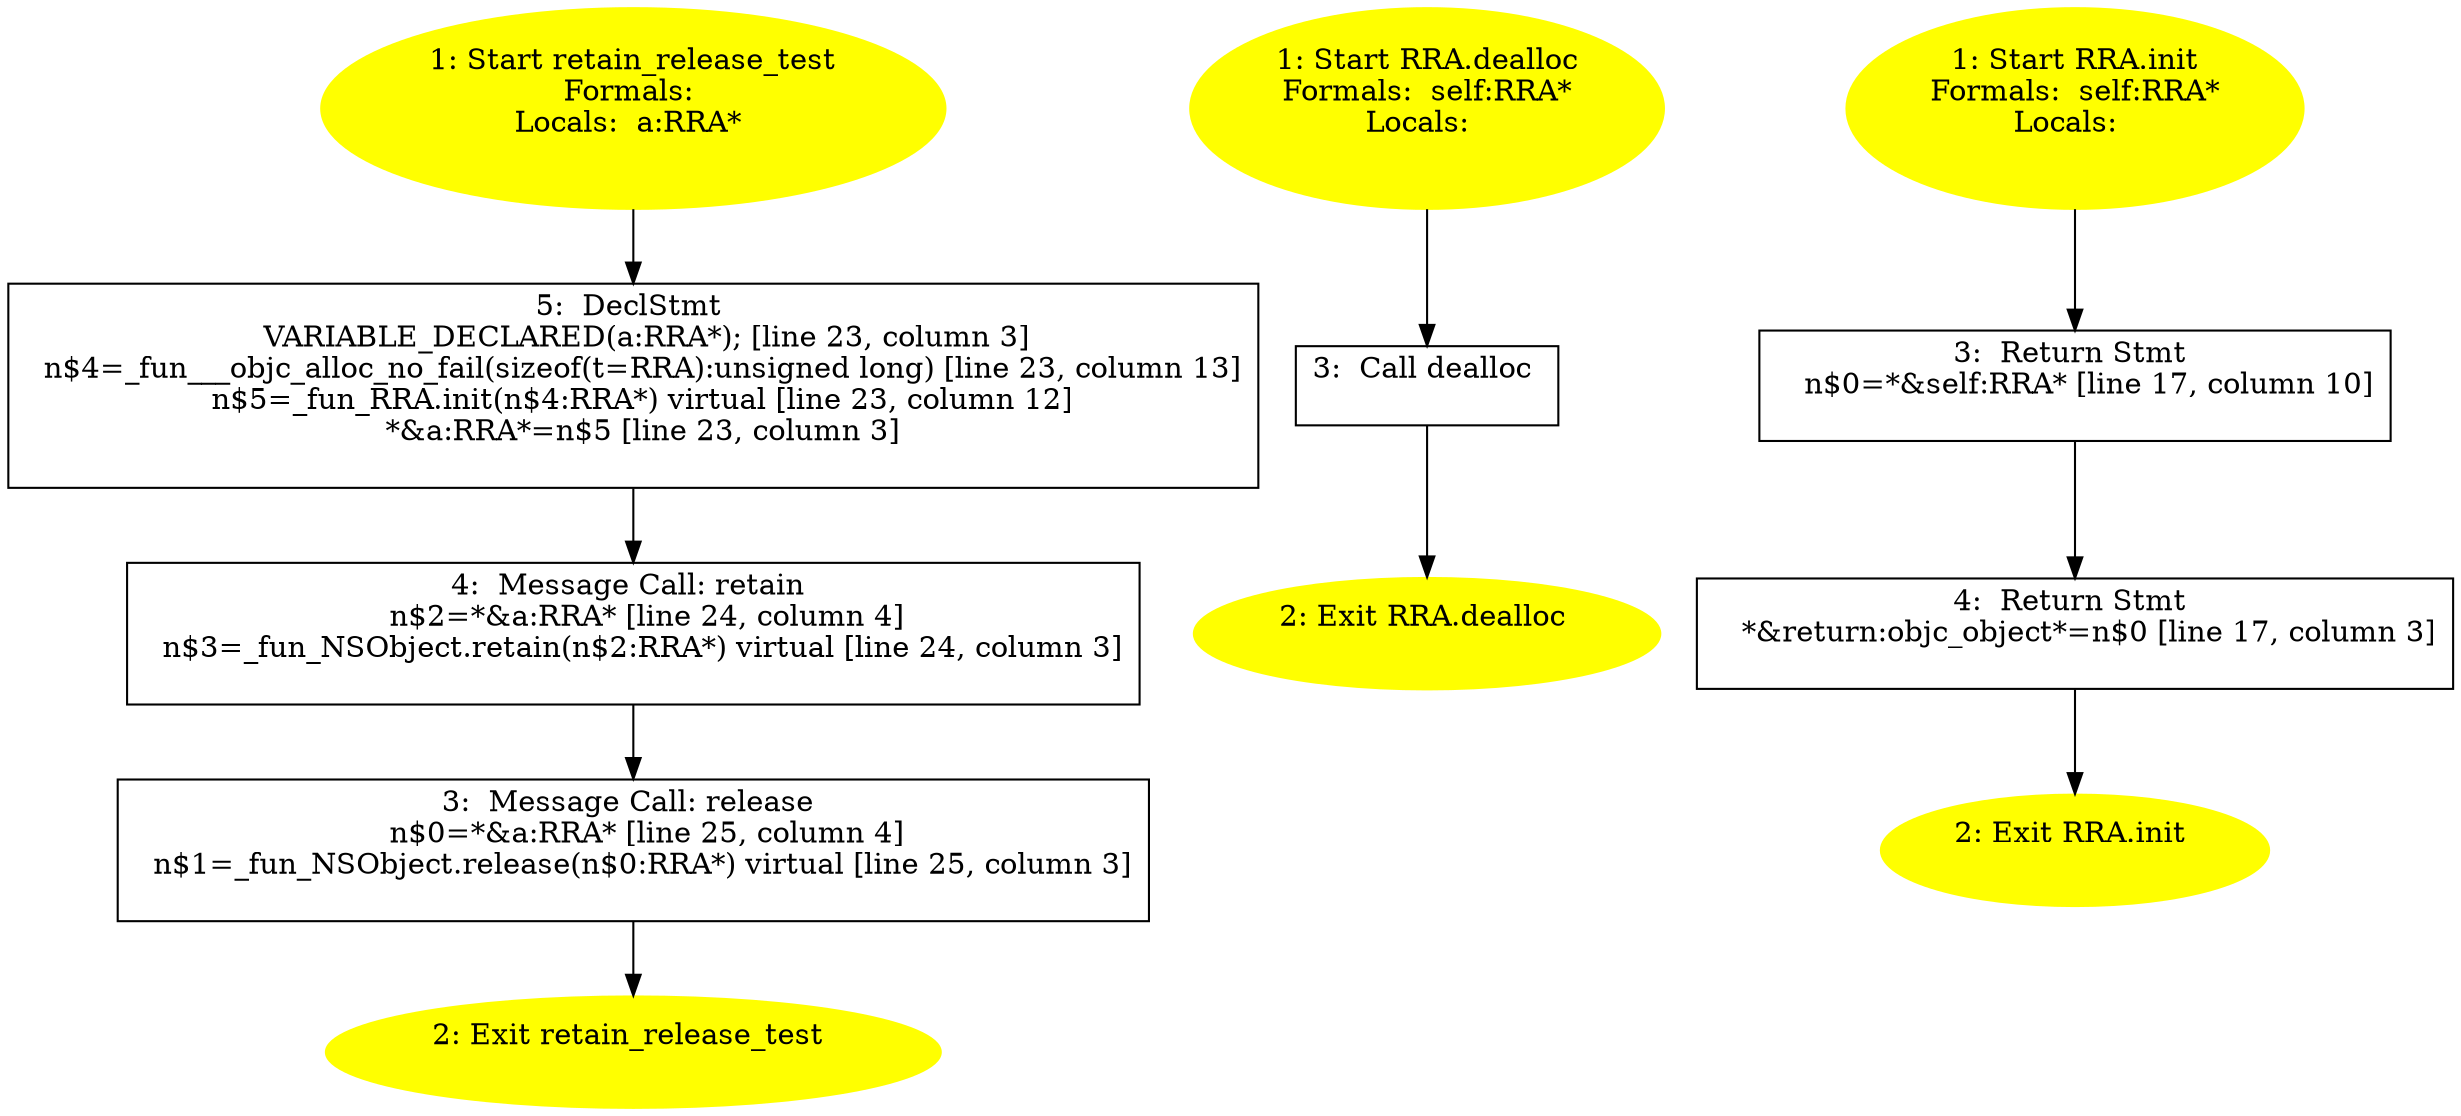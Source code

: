 /* @generated */
digraph cfg {
"retain_release_test.65a9467f2c991ef519f3b0d97687f937_1" [label="1: Start retain_release_test\nFormals: \nLocals:  a:RRA* \n  " color=yellow style=filled]
	

	 "retain_release_test.65a9467f2c991ef519f3b0d97687f937_1" -> "retain_release_test.65a9467f2c991ef519f3b0d97687f937_5" ;
"retain_release_test.65a9467f2c991ef519f3b0d97687f937_2" [label="2: Exit retain_release_test \n  " color=yellow style=filled]
	

"retain_release_test.65a9467f2c991ef519f3b0d97687f937_3" [label="3:  Message Call: release \n   n$0=*&a:RRA* [line 25, column 4]\n  n$1=_fun_NSObject.release(n$0:RRA*) virtual [line 25, column 3]\n " shape="box"]
	

	 "retain_release_test.65a9467f2c991ef519f3b0d97687f937_3" -> "retain_release_test.65a9467f2c991ef519f3b0d97687f937_2" ;
"retain_release_test.65a9467f2c991ef519f3b0d97687f937_4" [label="4:  Message Call: retain \n   n$2=*&a:RRA* [line 24, column 4]\n  n$3=_fun_NSObject.retain(n$2:RRA*) virtual [line 24, column 3]\n " shape="box"]
	

	 "retain_release_test.65a9467f2c991ef519f3b0d97687f937_4" -> "retain_release_test.65a9467f2c991ef519f3b0d97687f937_3" ;
"retain_release_test.65a9467f2c991ef519f3b0d97687f937_5" [label="5:  DeclStmt \n   VARIABLE_DECLARED(a:RRA*); [line 23, column 3]\n  n$4=_fun___objc_alloc_no_fail(sizeof(t=RRA):unsigned long) [line 23, column 13]\n  n$5=_fun_RRA.init(n$4:RRA*) virtual [line 23, column 12]\n  *&a:RRA*=n$5 [line 23, column 3]\n " shape="box"]
	

	 "retain_release_test.65a9467f2c991ef519f3b0d97687f937_5" -> "retain_release_test.65a9467f2c991ef519f3b0d97687f937_4" ;
"dealloc#RRA#instance.6190142b5c653a968806a98372f1f984_1" [label="1: Start RRA.dealloc\nFormals:  self:RRA*\nLocals:  \n  " color=yellow style=filled]
	

	 "dealloc#RRA#instance.6190142b5c653a968806a98372f1f984_1" -> "dealloc#RRA#instance.6190142b5c653a968806a98372f1f984_3" ;
"dealloc#RRA#instance.6190142b5c653a968806a98372f1f984_2" [label="2: Exit RRA.dealloc \n  " color=yellow style=filled]
	

"dealloc#RRA#instance.6190142b5c653a968806a98372f1f984_3" [label="3:  Call dealloc \n  " shape="box"]
	

	 "dealloc#RRA#instance.6190142b5c653a968806a98372f1f984_3" -> "dealloc#RRA#instance.6190142b5c653a968806a98372f1f984_2" ;
"init#RRA#instance.dca8e0cb72bcdfba262607a28c07b04b_1" [label="1: Start RRA.init\nFormals:  self:RRA*\nLocals:  \n  " color=yellow style=filled]
	

	 "init#RRA#instance.dca8e0cb72bcdfba262607a28c07b04b_1" -> "init#RRA#instance.dca8e0cb72bcdfba262607a28c07b04b_3" ;
"init#RRA#instance.dca8e0cb72bcdfba262607a28c07b04b_2" [label="2: Exit RRA.init \n  " color=yellow style=filled]
	

"init#RRA#instance.dca8e0cb72bcdfba262607a28c07b04b_3" [label="3:  Return Stmt \n   n$0=*&self:RRA* [line 17, column 10]\n " shape="box"]
	

	 "init#RRA#instance.dca8e0cb72bcdfba262607a28c07b04b_3" -> "init#RRA#instance.dca8e0cb72bcdfba262607a28c07b04b_4" ;
"init#RRA#instance.dca8e0cb72bcdfba262607a28c07b04b_4" [label="4:  Return Stmt \n   *&return:objc_object*=n$0 [line 17, column 3]\n " shape="box"]
	

	 "init#RRA#instance.dca8e0cb72bcdfba262607a28c07b04b_4" -> "init#RRA#instance.dca8e0cb72bcdfba262607a28c07b04b_2" ;
}
